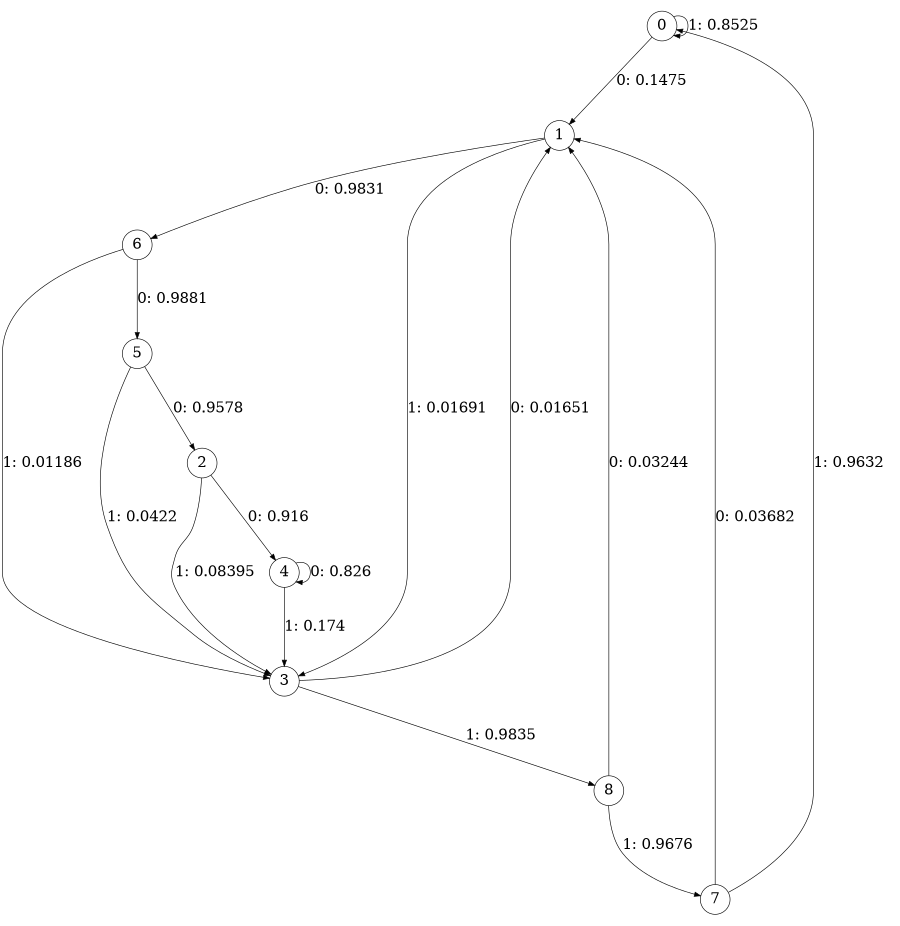 digraph "ch4_random_short_L12" {
size = "6,8.5";
ratio = "fill";
node [shape = circle];
node [fontsize = 24];
edge [fontsize = 24];
0 -> 1 [label = "0: 0.1475   "];
0 -> 0 [label = "1: 0.8525   "];
1 -> 6 [label = "0: 0.9831   "];
1 -> 3 [label = "1: 0.01691  "];
2 -> 4 [label = "0: 0.916    "];
2 -> 3 [label = "1: 0.08395  "];
3 -> 1 [label = "0: 0.01651  "];
3 -> 8 [label = "1: 0.9835   "];
4 -> 4 [label = "0: 0.826    "];
4 -> 3 [label = "1: 0.174    "];
5 -> 2 [label = "0: 0.9578   "];
5 -> 3 [label = "1: 0.0422   "];
6 -> 5 [label = "0: 0.9881   "];
6 -> 3 [label = "1: 0.01186  "];
7 -> 1 [label = "0: 0.03682  "];
7 -> 0 [label = "1: 0.9632   "];
8 -> 1 [label = "0: 0.03244  "];
8 -> 7 [label = "1: 0.9676   "];
}